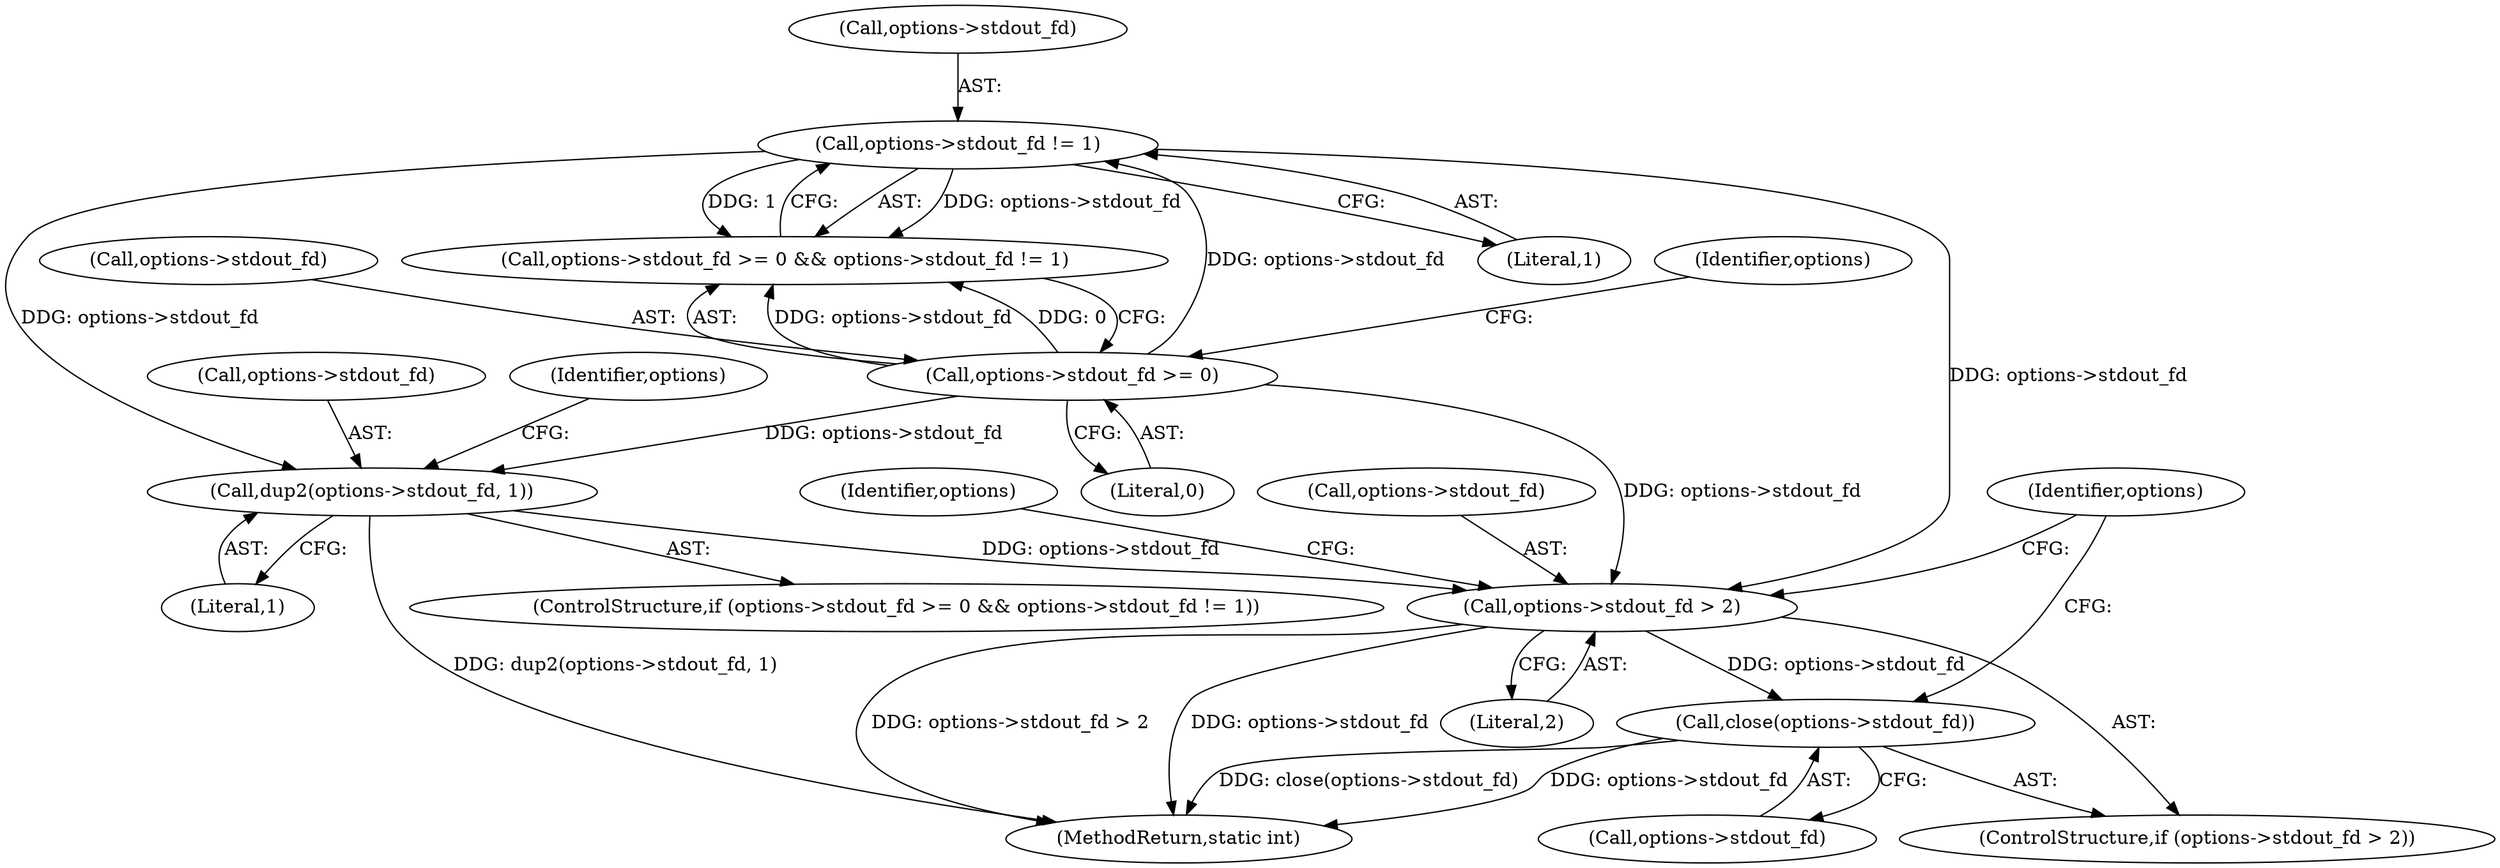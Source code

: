 digraph "0_lxc_5c3fcae78b63ac9dd56e36075903921bd9461f9e@pointer" {
"1000650" [label="(Call,options->stdout_fd > 2)"];
"1000617" [label="(Call,dup2(options->stdout_fd, 1))"];
"1000612" [label="(Call,options->stdout_fd != 1)"];
"1000607" [label="(Call,options->stdout_fd >= 0)"];
"1000655" [label="(Call,close(options->stdout_fd))"];
"1000608" [label="(Call,options->stdout_fd)"];
"1000613" [label="(Call,options->stdout_fd)"];
"1000605" [label="(ControlStructure,if (options->stdout_fd >= 0 && options->stdout_fd != 1))"];
"1000616" [label="(Literal,1)"];
"1000611" [label="(Literal,0)"];
"1000606" [label="(Call,options->stdout_fd >= 0 && options->stdout_fd != 1)"];
"1000618" [label="(Call,options->stdout_fd)"];
"1000662" [label="(Identifier,options)"];
"1000617" [label="(Call,dup2(options->stdout_fd, 1))"];
"1000655" [label="(Call,close(options->stdout_fd))"];
"1000607" [label="(Call,options->stdout_fd >= 0)"];
"1000612" [label="(Call,options->stdout_fd != 1)"];
"1000621" [label="(Literal,1)"];
"1000626" [label="(Identifier,options)"];
"1000656" [label="(Call,options->stdout_fd)"];
"1000654" [label="(Literal,2)"];
"1000649" [label="(ControlStructure,if (options->stdout_fd > 2))"];
"1000650" [label="(Call,options->stdout_fd > 2)"];
"1000657" [label="(Identifier,options)"];
"1000614" [label="(Identifier,options)"];
"1000651" [label="(Call,options->stdout_fd)"];
"1000711" [label="(MethodReturn,static int)"];
"1000650" -> "1000649"  [label="AST: "];
"1000650" -> "1000654"  [label="CFG: "];
"1000651" -> "1000650"  [label="AST: "];
"1000654" -> "1000650"  [label="AST: "];
"1000657" -> "1000650"  [label="CFG: "];
"1000662" -> "1000650"  [label="CFG: "];
"1000650" -> "1000711"  [label="DDG: options->stdout_fd > 2"];
"1000650" -> "1000711"  [label="DDG: options->stdout_fd"];
"1000617" -> "1000650"  [label="DDG: options->stdout_fd"];
"1000612" -> "1000650"  [label="DDG: options->stdout_fd"];
"1000607" -> "1000650"  [label="DDG: options->stdout_fd"];
"1000650" -> "1000655"  [label="DDG: options->stdout_fd"];
"1000617" -> "1000605"  [label="AST: "];
"1000617" -> "1000621"  [label="CFG: "];
"1000618" -> "1000617"  [label="AST: "];
"1000621" -> "1000617"  [label="AST: "];
"1000626" -> "1000617"  [label="CFG: "];
"1000617" -> "1000711"  [label="DDG: dup2(options->stdout_fd, 1)"];
"1000612" -> "1000617"  [label="DDG: options->stdout_fd"];
"1000607" -> "1000617"  [label="DDG: options->stdout_fd"];
"1000612" -> "1000606"  [label="AST: "];
"1000612" -> "1000616"  [label="CFG: "];
"1000613" -> "1000612"  [label="AST: "];
"1000616" -> "1000612"  [label="AST: "];
"1000606" -> "1000612"  [label="CFG: "];
"1000612" -> "1000606"  [label="DDG: options->stdout_fd"];
"1000612" -> "1000606"  [label="DDG: 1"];
"1000607" -> "1000612"  [label="DDG: options->stdout_fd"];
"1000607" -> "1000606"  [label="AST: "];
"1000607" -> "1000611"  [label="CFG: "];
"1000608" -> "1000607"  [label="AST: "];
"1000611" -> "1000607"  [label="AST: "];
"1000614" -> "1000607"  [label="CFG: "];
"1000606" -> "1000607"  [label="CFG: "];
"1000607" -> "1000606"  [label="DDG: options->stdout_fd"];
"1000607" -> "1000606"  [label="DDG: 0"];
"1000655" -> "1000649"  [label="AST: "];
"1000655" -> "1000656"  [label="CFG: "];
"1000656" -> "1000655"  [label="AST: "];
"1000662" -> "1000655"  [label="CFG: "];
"1000655" -> "1000711"  [label="DDG: options->stdout_fd"];
"1000655" -> "1000711"  [label="DDG: close(options->stdout_fd)"];
}
